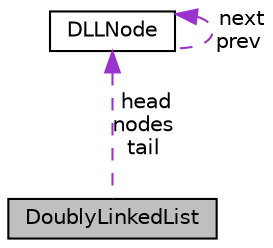 digraph "DoublyLinkedList"
{
 // LATEX_PDF_SIZE
  edge [fontname="Helvetica",fontsize="10",labelfontname="Helvetica",labelfontsize="10"];
  node [fontname="Helvetica",fontsize="10",shape=record];
  Node1 [label="DoublyLinkedList",height=0.2,width=0.4,color="black", fillcolor="grey75", style="filled", fontcolor="black",tooltip="Estrutura para DLL."];
  Node2 -> Node1 [dir="back",color="darkorchid3",fontsize="10",style="dashed",label=" head\nnodes\ntail" ,fontname="Helvetica"];
  Node2 [label="DLLNode",height=0.2,width=0.4,color="black", fillcolor="white", style="filled",URL="$structDLLNode.html",tooltip="Estrutura de um nó na DLL."];
  Node2 -> Node2 [dir="back",color="darkorchid3",fontsize="10",style="dashed",label=" next\nprev" ,fontname="Helvetica"];
}
